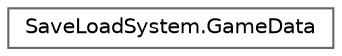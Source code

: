 digraph "Graphical Class Hierarchy"
{
 // LATEX_PDF_SIZE
  bgcolor="transparent";
  edge [fontname=Helvetica,fontsize=10,labelfontname=Helvetica,labelfontsize=10];
  node [fontname=Helvetica,fontsize=10,shape=box,height=0.2,width=0.4];
  rankdir="LR";
  Node0 [label="SaveLoadSystem.GameData",height=0.2,width=0.4,color="grey40", fillcolor="white", style="filled",URL="$class_save_load_system_1_1_game_data.html",tooltip=" "];
}
